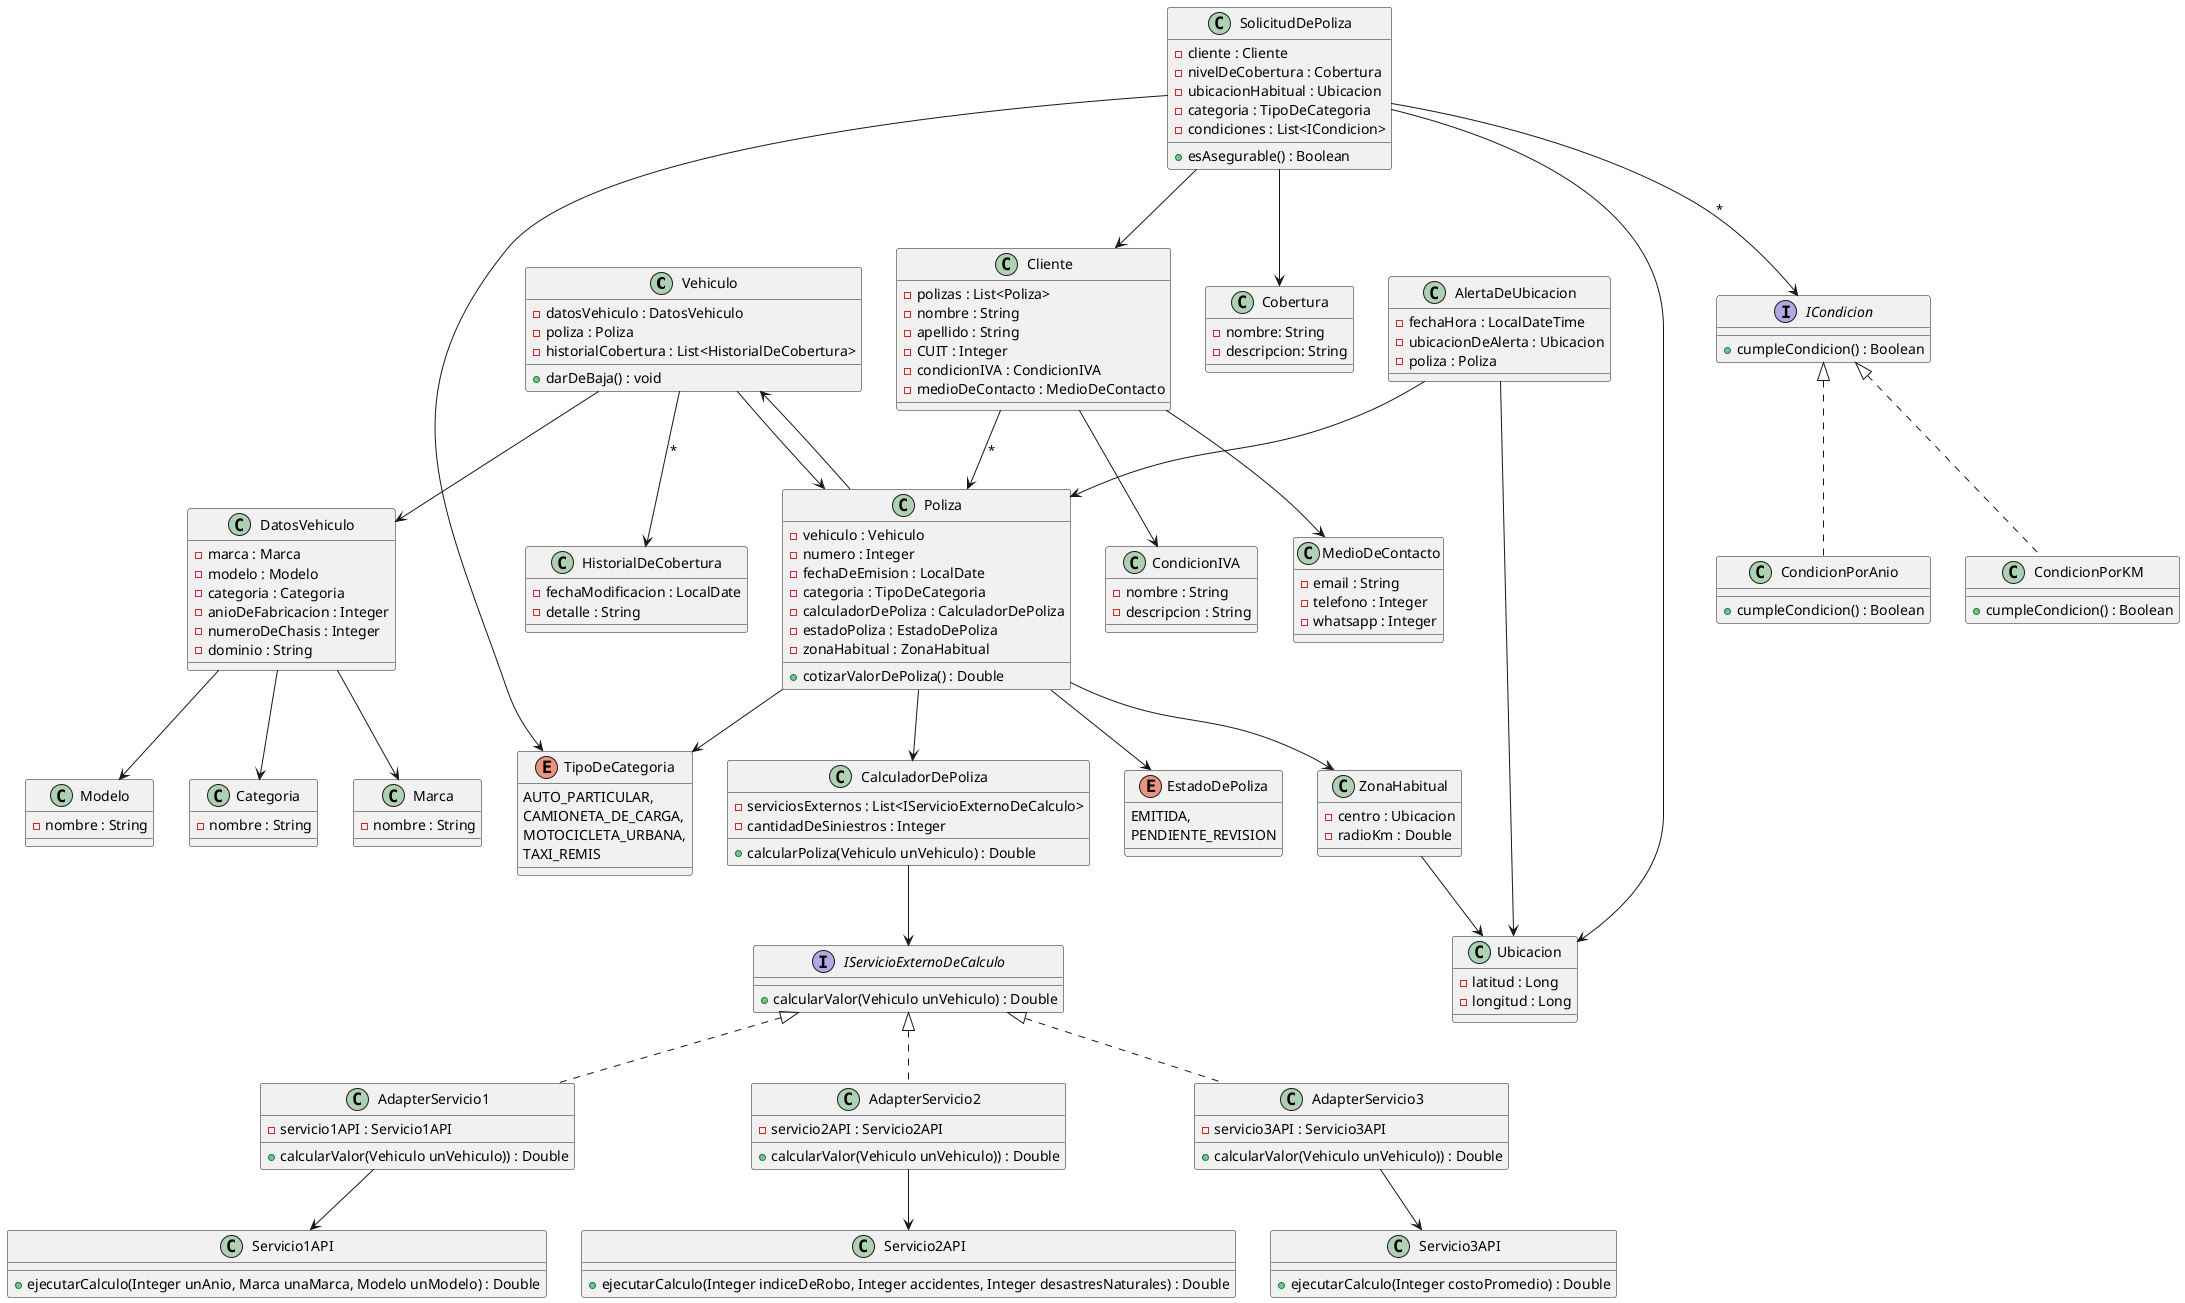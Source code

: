 @startuml

class Vehiculo {
    - datosVehiculo : DatosVehiculo
    - poliza : Poliza
    - historialCobertura : List<HistorialDeCobertura>

    + darDeBaja() : void
}

class DatosVehiculo {
    - marca : Marca
    - modelo : Modelo
    - categoria : Categoria
    - anioDeFabricacion : Integer
    - numeroDeChasis : Integer
    - dominio : String
}

class Marca {
    - nombre : String
}

class Modelo {
    - nombre : String
}

class Categoria {
    - nombre : String
}

class Poliza {
    - vehiculo : Vehiculo
    - numero : Integer
    - fechaDeEmision : LocalDate
    - categoria : TipoDeCategoria
    - calculadorDePoliza : CalculadorDePoliza
    - estadoPoliza : EstadoDePoliza
    - zonaHabitual : ZonaHabitual

    + cotizarValorDePoliza() : Double
}

enum EstadoDePoliza {
    EMITIDA,
    PENDIENTE_REVISION
}

class HistorialDeCobertura {
    - fechaModificacion : LocalDate
    - detalle : String
}

enum TipoDeCategoria {
    AUTO_PARTICULAR,
    CAMIONETA_DE_CARGA,
    MOTOCICLETA_URBANA,
    TAXI_REMIS
}

class Cliente {
    - polizas : List<Poliza>
    - nombre : String
    - apellido : String
    - CUIT : Integer
    - condicionIVA : CondicionIVA
    - medioDeContacto : MedioDeContacto
}

class CondicionIVA {
    - nombre : String
    - descripcion : String
}

class MedioDeContacto {
    - email : String
    - telefono : Integer
    - whatsapp : Integer
}

class SolicitudDePoliza {
    - cliente : Cliente
    - nivelDeCobertura : Cobertura
    - ubicacionHabitual : Ubicacion
    - categoria : TipoDeCategoria
    - condiciones : List<ICondicion>

    + esAsegurable() : Boolean
}

class Cobertura {
    -nombre: String
    -descripcion: String
}

class Ubicacion {
    - latitud : Long
    - longitud : Long
}

class CalculadorDePoliza {
    - serviciosExternos : List<IServicioExternoDeCalculo>
    - cantidadDeSiniestros : Integer

    + calcularPoliza(Vehiculo unVehiculo) : Double
}

interface IServicioExternoDeCalculo {
    + calcularValor(Vehiculo unVehiculo) : Double
}

class AdapterServicio1 implements IServicioExternoDeCalculo {
    - servicio1API : Servicio1API

    + calcularValor(Vehiculo unVehiculo)) : Double
}

class Servicio1API {
    + ejecutarCalculo(Integer unAnio, Marca unaMarca, Modelo unModelo) : Double
}

class AdapterServicio2 implements IServicioExternoDeCalculo {
    - servicio2API : Servicio2API

    + calcularValor(Vehiculo unVehiculo)) : Double
}

class Servicio2API {
    + ejecutarCalculo(Integer indiceDeRobo, Integer accidentes, Integer desastresNaturales) : Double
}

class AdapterServicio3 implements IServicioExternoDeCalculo {
    - servicio3API : Servicio3API

    + calcularValor(Vehiculo unVehiculo)) : Double
}

class Servicio3API {
    + ejecutarCalculo(Integer costoPromedio) : Double
}

interface ICondicion {
    + cumpleCondicion() : Boolean
}

class CondicionPorAnio implements ICondicion {
    + cumpleCondicion() : Boolean
}

class CondicionPorKM implements ICondicion {
    + cumpleCondicion() : Boolean
}

class AlertaDeUbicacion {
    - fechaHora : LocalDateTime
    - ubicacionDeAlerta : Ubicacion
    - poliza : Poliza
}

class ZonaHabitual {
    - centro : Ubicacion
    - radioKm : Double
}

Vehiculo --> DatosVehiculo
Vehiculo --> Poliza
Vehiculo --> HistorialDeCobertura : "*"

DatosVehiculo --> Marca
DatosVehiculo --> Modelo
DatosVehiculo --> Categoria

Poliza --> Vehiculo
Poliza --> TipoDeCategoria
Poliza --> CalculadorDePoliza
Poliza --> EstadoDePoliza
Poliza --> ZonaHabitual

ZonaHabitual --> Ubicacion

CalculadorDePoliza --> IServicioExternoDeCalculo

AdapterServicio1 --> Servicio1API
AdapterServicio2 --> Servicio2API
AdapterServicio3 --> Servicio3API

Cliente --> Poliza : "*"
Cliente --> CondicionIVA
Cliente --> MedioDeContacto

SolicitudDePoliza --> Cliente
SolicitudDePoliza --> Cobertura
SolicitudDePoliza --> Ubicacion
SolicitudDePoliza --> TipoDeCategoria
SolicitudDePoliza --> ICondicion : "*"

AlertaDeUbicacion --> Poliza
AlertaDeUbicacion --> Ubicacion


@enduml